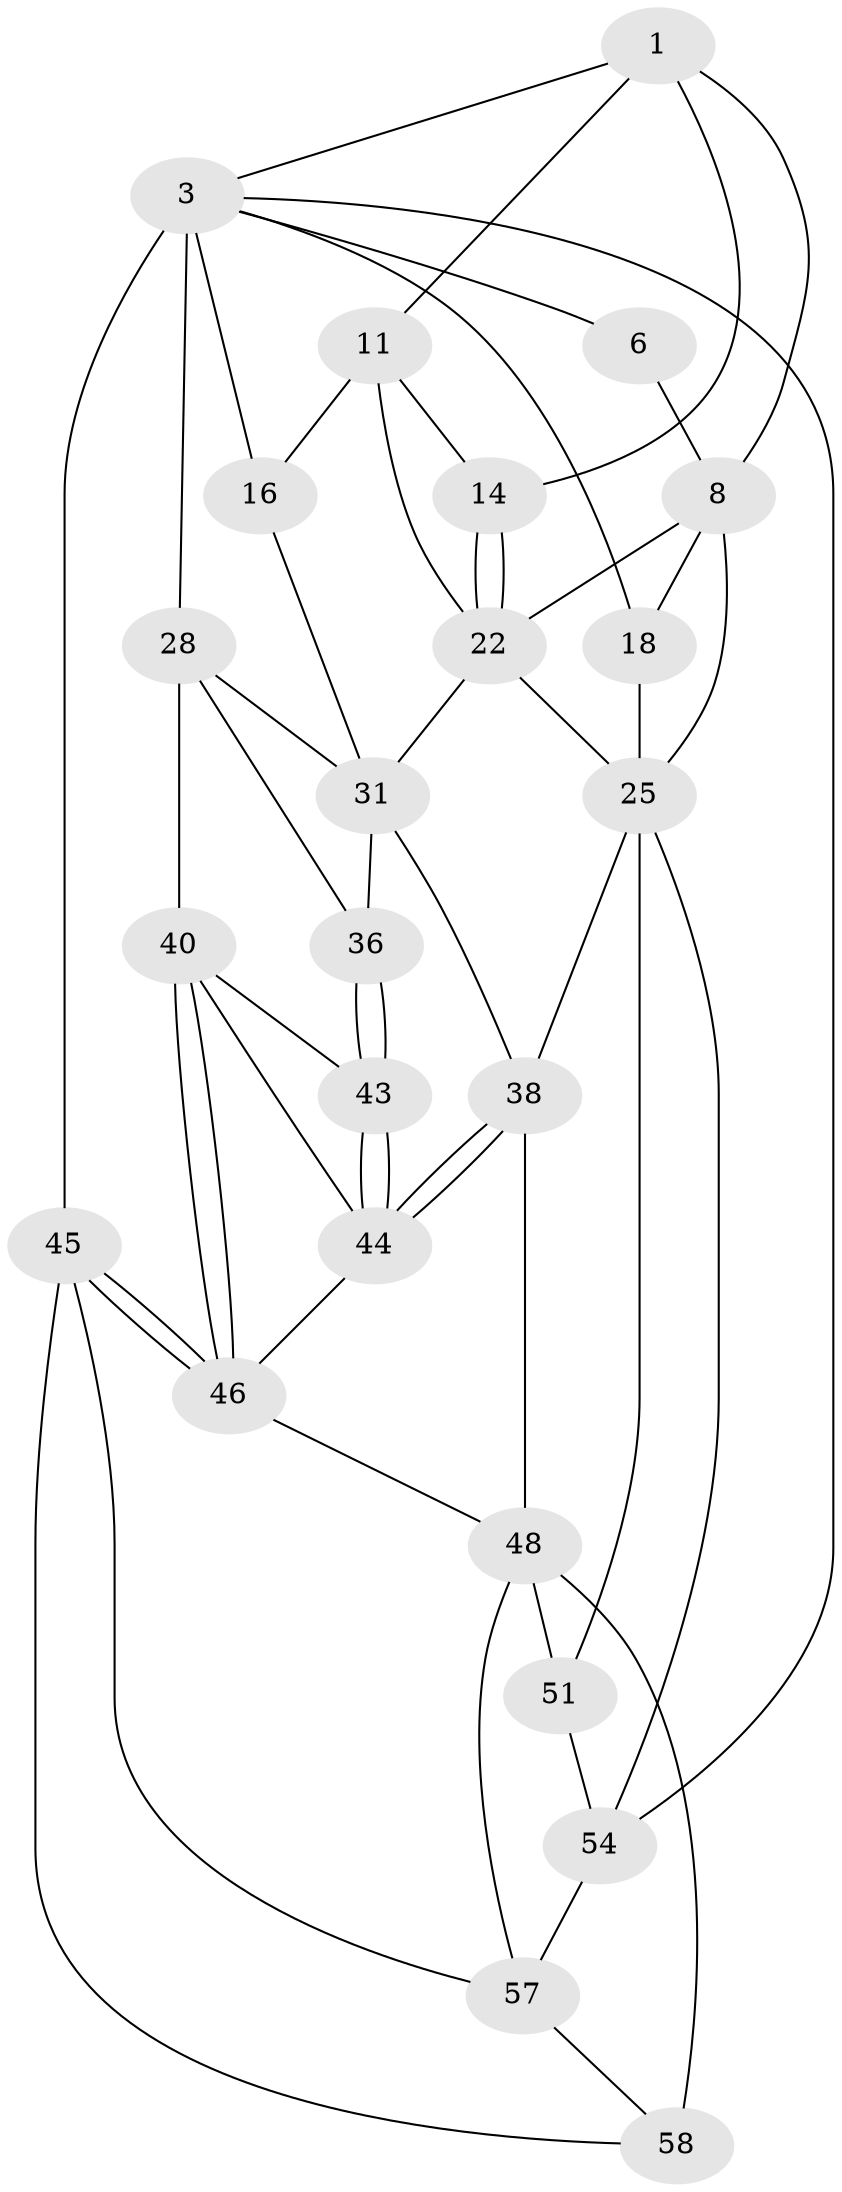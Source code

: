 // original degree distribution, {3: 0.03225806451612903, 4: 0.22580645161290322, 5: 0.5483870967741935, 6: 0.1935483870967742}
// Generated by graph-tools (version 1.1) at 2025/21/03/04/25 18:21:13]
// undirected, 24 vertices, 54 edges
graph export_dot {
graph [start="1"]
  node [color=gray90,style=filled];
  1 [pos="+0.45340786127041743+0",super="+2+7"];
  3 [pos="+0.7919060392356787+0",super="+15+4"];
  6 [pos="+0.22967173467144733+0"];
  8 [pos="+0.359931189666161+0.1582179446888316",super="+9+23"];
  11 [pos="+0.5692961442905409+0",super="+17+12"];
  14 [pos="+0.5213029198888876+0.08966288890602701"];
  16 [pos="+0.7890503715709732+0.14902611656705997",super="+20"];
  18 [pos="+0+0.28481535228111937",super="+19"];
  22 [pos="+0.4738097430743143+0.20267529193671946",super="+24"];
  25 [pos="+0.32778586722417913+0.42379034397922666",super="+26+34"];
  28 [pos="+1+0.20296216170247597",super="+30+29"];
  31 [pos="+0.685451451777414+0.31326494505883246",super="+32"];
  36 [pos="+0.7488110272558854+0.4768062801521919"];
  38 [pos="+0.6259100136197348+0.6149706583096995",super="+39"];
  40 [pos="+1+0.47633565640096187",super="+41"];
  43 [pos="+0.802606114057187+0.5317393060120184"];
  44 [pos="+0.8101381713423984+0.5794389870354122",super="+47"];
  45 [pos="+1+1",super="+60"];
  46 [pos="+1+1",super="+52"];
  48 [pos="+0.5911353481891941+0.7226430960041358",super="+53+49"];
  51 [pos="+0.3848206060689391+0.7507267133153512"];
  54 [pos="+0+1",super="+56"];
  57 [pos="+0.3972396193921453+0.9469956287241961",super="+61"];
  58 [pos="+0.7625740917405787+1",super="+59"];
  1 -- 3;
  1 -- 11;
  1 -- 8;
  1 -- 14;
  3 -- 16;
  3 -- 28 [weight=2];
  3 -- 18;
  3 -- 6;
  3 -- 54;
  3 -- 45 [weight=3];
  6 -- 8;
  8 -- 25;
  8 -- 22;
  8 -- 18 [weight=2];
  11 -- 16 [weight=2];
  11 -- 14;
  11 -- 22;
  14 -- 22;
  14 -- 22;
  16 -- 31;
  18 -- 25;
  22 -- 31;
  22 -- 25;
  25 -- 51;
  25 -- 54;
  25 -- 38;
  28 -- 36;
  28 -- 31;
  28 -- 40 [weight=2];
  31 -- 38;
  31 -- 36;
  36 -- 43;
  36 -- 43;
  38 -- 44;
  38 -- 44;
  38 -- 48;
  40 -- 46;
  40 -- 46;
  40 -- 43;
  40 -- 44;
  43 -- 44;
  43 -- 44;
  44 -- 46;
  45 -- 46;
  45 -- 46;
  45 -- 57;
  45 -- 58;
  46 -- 48;
  48 -- 58 [weight=2];
  48 -- 57;
  48 -- 51;
  51 -- 54;
  54 -- 57;
  57 -- 58;
}
